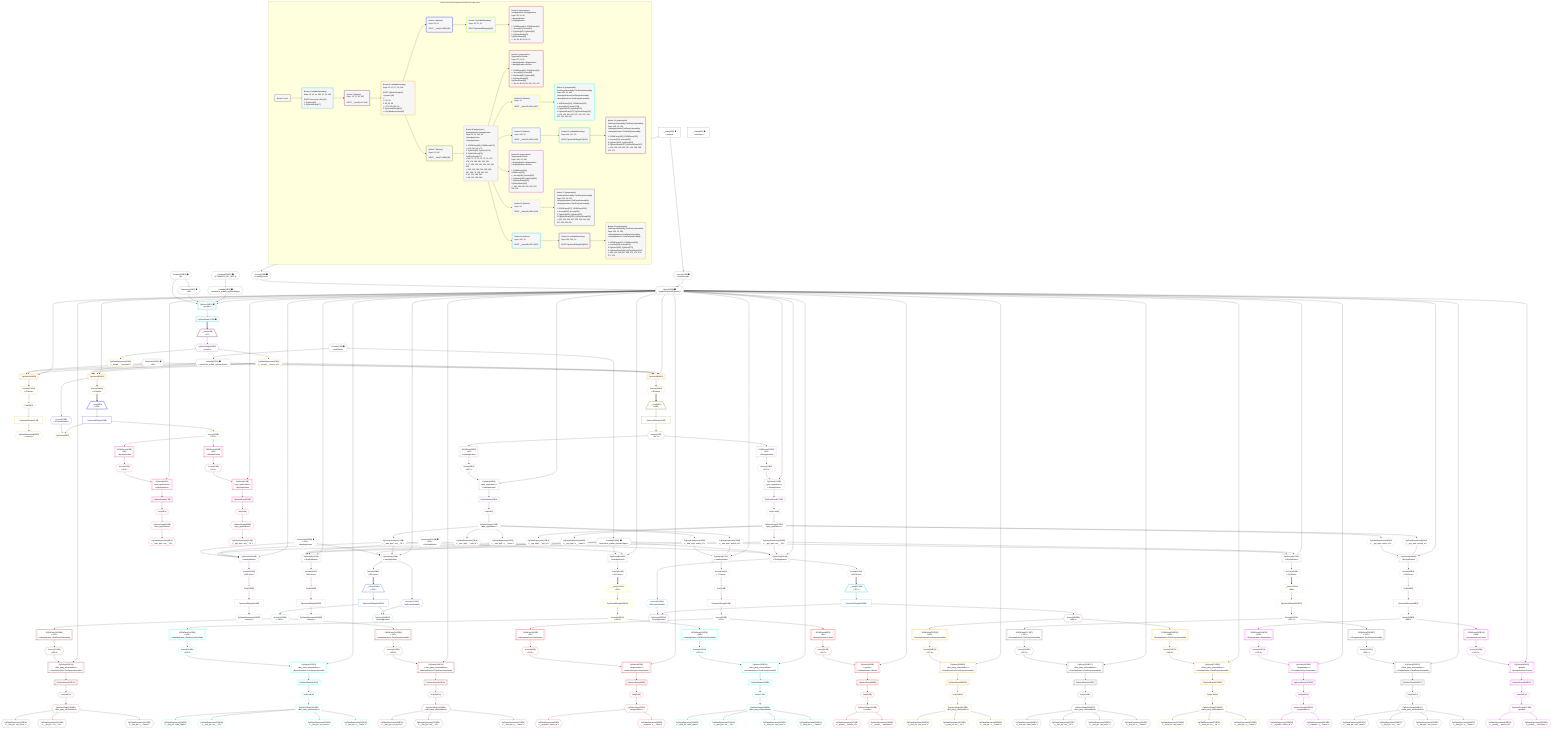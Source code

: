 %%{init: {'themeVariables': { 'fontSize': '12px'}}}%%
graph TD
    classDef path fill:#eee,stroke:#000,color:#000
    classDef plan fill:#fff,stroke-width:1px,color:#000
    classDef itemplan fill:#fff,stroke-width:2px,color:#000
    classDef unbatchedplan fill:#dff,stroke-width:1px,color:#000
    classDef sideeffectplan fill:#fcc,stroke-width:2px,color:#000
    classDef bucket fill:#f6f6f6,color:#000,stroke-width:2px,text-align:left


    %% plan dependencies
    Object13{{"Object[13∈0] ➊<br />ᐸ{pgSettings,withPgClient}ᐳ"}}:::plan
    Access11{{"Access[11∈0] ➊<br />ᐸ2.pgSettingsᐳ"}}:::plan
    Access12{{"Access[12∈0] ➊<br />ᐸ2.withPgClientᐳ"}}:::plan
    Access11 & Access12 --> Object13
    __Value2["__Value[2∈0] ➊<br />ᐸcontextᐳ"]:::plan
    __Value2 --> Access11
    __Value2 --> Access12
    Connection14{{"Connection[14∈0] ➊<br />ᐸ10ᐳ"}}:::plan
    Constant290{{"Constant[290∈0] ➊<br />ᐸ4ᐳ"}}:::plan
    Constant290 --> Connection14
    Lambda15{{"Lambda[15∈0] ➊<br />ᐸextractList_grafast_pgSelectApplyᐳ"}}:::plan
    Constant293{{"Constant[293∈0] ➊<br />ᐸ[ 'PRIMARY_KEY_ASC' ]ᐳ"}}:::plan
    Constant293 --> Lambda15
    Lambda27{{"Lambda[27∈0] ➊<br />ᐸextractList_grafast_pgSelectApplyᐳ"}}:::plan
    Constant7{{"Constant[7∈0] ➊<br />ᐸundefinedᐳ"}}:::plan
    Constant7 --> Lambda27
    Lambda105{{"Lambda[105∈0] ➊<br />ᐸextractList_grafast_pgSelectApplyᐳ"}}:::plan
    Constant7 --> Lambda105
    __Value4["__Value[4∈0] ➊<br />ᐸrootValueᐳ"]:::plan
    Connection26{{"Connection[26∈0] ➊<br />ᐸ22ᐳ"}}:::plan
    PgSelect16[["PgSelect[16∈1] ➊<br />ᐸpeopleᐳ"]]:::plan
    Object13 & Lambda15 & Connection14 & Constant290 --> PgSelect16
    PgSelectRows17[["PgSelectRows[17∈1] ➊"]]:::plan
    PgSelect16 --> PgSelectRows17
    __Item18[/"__Item[18∈2]<br />ᐸ17ᐳ"\]:::itemplan
    PgSelectRows17 ==> __Item18
    PgSelectSingle19{{"PgSelectSingle[19∈2]<br />ᐸpeopleᐳ"}}:::plan
    __Item18 --> PgSelectSingle19
    PgUnionAll28[["PgUnionAll[28∈3]"]]:::plan
    PgClassExpression20{{"PgClassExpression[20∈3]<br />ᐸ__people__.”person_id”ᐳ"}}:::plan
    Object13 & PgClassExpression20 & Lambda27 & Connection26 --> PgUnionAll28
    PgUnionAll33[["PgUnionAll[33∈3]"]]:::plan
    Object13 & PgClassExpression20 & Lambda27 & Connection26 --> PgUnionAll33
    PgUnionAll58[["PgUnionAll[58∈3]"]]:::plan
    Object13 & PgClassExpression20 & Lambda27 & Connection26 --> PgUnionAll58
    PgSelectSingle19 --> PgClassExpression20
    PgClassExpression21{{"PgClassExpression[21∈3]<br />ᐸ__people__.”username”ᐳ"}}:::plan
    PgSelectSingle19 --> PgClassExpression21
    First29{{"First[29∈3]"}}:::plan
    Access279{{"Access[279∈3]<br />ᐸ28.itemsᐳ"}}:::plan
    Access279 --> First29
    PgUnionAllSingle31["PgUnionAllSingle[31∈3]"]:::plan
    First29 --> PgUnionAllSingle31
    PgClassExpression32{{"PgClassExpression[32∈3]<br />ᐸcount(*)ᐳ"}}:::plan
    PgUnionAllSingle31 --> PgClassExpression32
    PgUnionAll28 --> Access279
    Access280{{"Access[280∈3]<br />ᐸ33.itemsᐳ"}}:::plan
    PgUnionAll33 --> Access280
    Access289{{"Access[289∈3]<br />ᐸ58.itemsᐳ"}}:::plan
    PgUnionAll58 --> Access289
    __Item35[/"__Item[35∈4]<br />ᐸ280ᐳ"\]:::itemplan
    Access280 ==> __Item35
    PgUnionAllSingle36["PgUnionAllSingle[36∈4]"]:::plan
    __Item35 --> PgUnionAllSingle36
    Access37{{"Access[37∈4]<br />ᐸ33.cursorDetailsᐳ"}}:::plan
    PgUnionAll33 --> Access37
    PgCursor38{{"PgCursor[38∈5]"}}:::plan
    PgUnionAllSingle36 & Access37 --> PgCursor38
    Access39{{"Access[39∈5]<br />ᐸ36.1ᐳ"}}:::plan
    PgUnionAllSingle36 --> Access39
    PgSelect42[["PgSelect[42∈6]<br />ᐸaws_applicationsᐳ<br />ᐳAwsApplication"]]:::plan
    Access41{{"Access[41∈6]<br />ᐸ40.0ᐳ"}}:::plan
    Object13 & Access41 --> PgSelect42
    PgSelect52[["PgSelect[52∈6]<br />ᐸgcp_applicationsᐳ<br />ᐳGcpApplication"]]:::plan
    Access51{{"Access[51∈6]<br />ᐸ50.0ᐳ"}}:::plan
    Object13 & Access51 --> PgSelect52
    JSONParse40[["JSONParse[40∈6]<br />ᐸ39ᐳ<br />ᐳAwsApplication"]]:::plan
    Access39 --> JSONParse40
    JSONParse40 --> Access41
    First46{{"First[46∈6]"}}:::plan
    PgSelectRows47[["PgSelectRows[47∈6]"]]:::plan
    PgSelectRows47 --> First46
    PgSelect42 --> PgSelectRows47
    PgSelectSingle48{{"PgSelectSingle[48∈6]<br />ᐸaws_applicationsᐳ"}}:::plan
    First46 --> PgSelectSingle48
    PgClassExpression49{{"PgClassExpression[49∈6]<br />ᐸ__aws_appl...ons__.”id”ᐳ"}}:::plan
    PgSelectSingle48 --> PgClassExpression49
    JSONParse50[["JSONParse[50∈6]<br />ᐸ39ᐳ<br />ᐳGcpApplication"]]:::plan
    Access39 --> JSONParse50
    JSONParse50 --> Access51
    First54{{"First[54∈6]"}}:::plan
    PgSelectRows55[["PgSelectRows[55∈6]"]]:::plan
    PgSelectRows55 --> First54
    PgSelect52 --> PgSelectRows55
    PgSelectSingle56{{"PgSelectSingle[56∈6]<br />ᐸgcp_applicationsᐳ"}}:::plan
    First54 --> PgSelectSingle56
    PgClassExpression57{{"PgClassExpression[57∈6]<br />ᐸ__gcp_appl...ons__.”id”ᐳ"}}:::plan
    PgSelectSingle56 --> PgClassExpression57
    __Item60[/"__Item[60∈7]<br />ᐸ289ᐳ"\]:::itemplan
    Access289 ==> __Item60
    PgUnionAllSingle61["PgUnionAllSingle[61∈7]"]:::plan
    __Item60 --> PgUnionAllSingle61
    Access62{{"Access[62∈7]<br />ᐸ61.1ᐳ"}}:::plan
    PgUnionAllSingle61 --> Access62
    PgUnionAll138[["PgUnionAll[138∈8]<br />ᐳAwsApplication"]]:::plan
    PgClassExpression73{{"PgClassExpression[73∈8]<br />ᐸ__aws_appl...ons__.”id”ᐳ"}}:::plan
    Connection136{{"Connection[136∈8] ➊<br />ᐸ134ᐳ<br />ᐳAwsApplication"}}:::plan
    Object13 & PgClassExpression73 & Lambda105 & Connection136 --> PgUnionAll138
    PgUnionAll143[["PgUnionAll[143∈8]<br />ᐳAwsApplication"]]:::plan
    Object13 & PgClassExpression73 & Lambda105 & Connection136 --> PgUnionAll143
    PgUnionAll245[["PgUnionAll[245∈8]<br />ᐳGcpApplication"]]:::plan
    PgClassExpression180{{"PgClassExpression[180∈8]<br />ᐸ__gcp_appl...ons__.”id”ᐳ"}}:::plan
    Connection243{{"Connection[243∈8] ➊<br />ᐸ241ᐳ<br />ᐳGcpApplication"}}:::plan
    Object13 & PgClassExpression180 & Lambda105 & Connection243 --> PgUnionAll245
    PgUnionAll250[["PgUnionAll[250∈8]<br />ᐳGcpApplication"]]:::plan
    Object13 & PgClassExpression180 & Lambda105 & Connection243 --> PgUnionAll250
    PgUnionAll77[["PgUnionAll[77∈8]<br />ᐳAwsApplication"]]:::plan
    PgClassExpression75{{"PgClassExpression[75∈8]<br />ᐸ__aws_appl...person_id”ᐳ"}}:::plan
    PgClassExpression76{{"PgClassExpression[76∈8]<br />ᐸ__aws_appl...zation_id”ᐳ"}}:::plan
    Object13 & PgClassExpression75 & PgClassExpression76 --> PgUnionAll77
    PgUnionAll103[["PgUnionAll[103∈8]<br />ᐳAwsApplication"]]:::plan
    Object13 & PgClassExpression73 & Lambda105 --> PgUnionAll103
    PgUnionAll184[["PgUnionAll[184∈8]<br />ᐳGcpApplication"]]:::plan
    PgClassExpression182{{"PgClassExpression[182∈8]<br />ᐸ__gcp_appl...person_id”ᐳ"}}:::plan
    PgClassExpression183{{"PgClassExpression[183∈8]<br />ᐸ__gcp_appl...zation_id”ᐳ"}}:::plan
    Object13 & PgClassExpression182 & PgClassExpression183 --> PgUnionAll184
    PgUnionAll210[["PgUnionAll[210∈8]<br />ᐳGcpApplication"]]:::plan
    Object13 & PgClassExpression180 & Lambda105 --> PgUnionAll210
    PgSelect65[["PgSelect[65∈8]<br />ᐸaws_applicationsᐳ<br />ᐳAwsApplication"]]:::plan
    Access64{{"Access[64∈8]<br />ᐸ63.0ᐳ"}}:::plan
    Object13 & Access64 --> PgSelect65
    PgSelect174[["PgSelect[174∈8]<br />ᐸgcp_applicationsᐳ<br />ᐳGcpApplication"]]:::plan
    Access173{{"Access[173∈8]<br />ᐸ172.0ᐳ"}}:::plan
    Object13 & Access173 --> PgSelect174
    JSONParse63[["JSONParse[63∈8]<br />ᐸ62ᐳ<br />ᐳAwsApplication"]]:::plan
    Access62 --> JSONParse63
    JSONParse63 --> Access64
    First69{{"First[69∈8]"}}:::plan
    PgSelectRows70[["PgSelectRows[70∈8]"]]:::plan
    PgSelectRows70 --> First69
    PgSelect65 --> PgSelectRows70
    PgSelectSingle71{{"PgSelectSingle[71∈8]<br />ᐸaws_applicationsᐳ"}}:::plan
    First69 --> PgSelectSingle71
    PgClassExpression72{{"PgClassExpression[72∈8]<br />ᐸ__aws_appl..._.”aws_id”ᐳ"}}:::plan
    PgSelectSingle71 --> PgClassExpression72
    PgSelectSingle71 --> PgClassExpression73
    PgClassExpression74{{"PgClassExpression[74∈8]<br />ᐸ__aws_appl...s__.”name”ᐳ"}}:::plan
    PgSelectSingle71 --> PgClassExpression74
    PgSelectSingle71 --> PgClassExpression75
    PgSelectSingle71 --> PgClassExpression76
    First79{{"First[79∈8]"}}:::plan
    Access284{{"Access[284∈8]<br />ᐸ77.itemsᐳ"}}:::plan
    Access284 --> First79
    PgUnionAllSingle81["PgUnionAllSingle[81∈8]"]:::plan
    First79 --> PgUnionAllSingle81
    Access82{{"Access[82∈8]<br />ᐸ81.1ᐳ"}}:::plan
    PgUnionAllSingle81 --> Access82
    First139{{"First[139∈8]"}}:::plan
    Access282{{"Access[282∈8]<br />ᐸ138.itemsᐳ"}}:::plan
    Access282 --> First139
    PgUnionAllSingle141["PgUnionAllSingle[141∈8]"]:::plan
    First139 --> PgUnionAllSingle141
    PgClassExpression142{{"PgClassExpression[142∈8]<br />ᐸcount(*)ᐳ"}}:::plan
    PgUnionAllSingle141 --> PgClassExpression142
    JSONParse172[["JSONParse[172∈8]<br />ᐸ62ᐳ<br />ᐳGcpApplication"]]:::plan
    Access62 --> JSONParse172
    JSONParse172 --> Access173
    First176{{"First[176∈8]"}}:::plan
    PgSelectRows177[["PgSelectRows[177∈8]"]]:::plan
    PgSelectRows177 --> First176
    PgSelect174 --> PgSelectRows177
    PgSelectSingle178{{"PgSelectSingle[178∈8]<br />ᐸgcp_applicationsᐳ"}}:::plan
    First176 --> PgSelectSingle178
    PgClassExpression179{{"PgClassExpression[179∈8]<br />ᐸ__gcp_appl..._.”gcp_id”ᐳ"}}:::plan
    PgSelectSingle178 --> PgClassExpression179
    PgSelectSingle178 --> PgClassExpression180
    PgClassExpression181{{"PgClassExpression[181∈8]<br />ᐸ__gcp_appl...s__.”name”ᐳ"}}:::plan
    PgSelectSingle178 --> PgClassExpression181
    PgSelectSingle178 --> PgClassExpression182
    PgSelectSingle178 --> PgClassExpression183
    First186{{"First[186∈8]"}}:::plan
    Access288{{"Access[288∈8]<br />ᐸ184.itemsᐳ"}}:::plan
    Access288 --> First186
    PgUnionAllSingle188["PgUnionAllSingle[188∈8]"]:::plan
    First186 --> PgUnionAllSingle188
    Access189{{"Access[189∈8]<br />ᐸ188.1ᐳ"}}:::plan
    PgUnionAllSingle188 --> Access189
    First246{{"First[246∈8]"}}:::plan
    Access286{{"Access[286∈8]<br />ᐸ245.itemsᐳ"}}:::plan
    Access286 --> First246
    PgUnionAllSingle248["PgUnionAllSingle[248∈8]"]:::plan
    First246 --> PgUnionAllSingle248
    PgClassExpression249{{"PgClassExpression[249∈8]<br />ᐸcount(*)ᐳ"}}:::plan
    PgUnionAllSingle248 --> PgClassExpression249
    Access281{{"Access[281∈8]<br />ᐸ103.itemsᐳ"}}:::plan
    PgUnionAll103 --> Access281
    PgUnionAll138 --> Access282
    Access283{{"Access[283∈8]<br />ᐸ143.itemsᐳ"}}:::plan
    PgUnionAll143 --> Access283
    PgUnionAll77 --> Access284
    Access285{{"Access[285∈8]<br />ᐸ210.itemsᐳ"}}:::plan
    PgUnionAll210 --> Access285
    PgUnionAll245 --> Access286
    Access287{{"Access[287∈8]<br />ᐸ250.itemsᐳ"}}:::plan
    PgUnionAll250 --> Access287
    PgUnionAll184 --> Access288
    PgSelect85[["PgSelect[85∈9]<br />ᐸorganizationsᐳ<br />ᐳAwsApplicationᐳOrganization"]]:::plan
    Access84{{"Access[84∈9]<br />ᐸ83.0ᐳ"}}:::plan
    Object13 & Access84 --> PgSelect85
    PgSelect96[["PgSelect[96∈9]<br />ᐸpeopleᐳ<br />ᐳAwsApplicationᐳPerson"]]:::plan
    Access95{{"Access[95∈9]<br />ᐸ94.0ᐳ"}}:::plan
    Object13 & Access95 --> PgSelect96
    JSONParse83[["JSONParse[83∈9]<br />ᐸ82ᐳ<br />ᐳAwsApplicationᐳOrganization"]]:::plan
    Access82 --> JSONParse83
    JSONParse83 --> Access84
    First89{{"First[89∈9]"}}:::plan
    PgSelectRows90[["PgSelectRows[90∈9]"]]:::plan
    PgSelectRows90 --> First89
    PgSelect85 --> PgSelectRows90
    PgSelectSingle91{{"PgSelectSingle[91∈9]<br />ᐸorganizationsᐳ"}}:::plan
    First89 --> PgSelectSingle91
    PgClassExpression92{{"PgClassExpression[92∈9]<br />ᐸ__organiza...zation_id”ᐳ"}}:::plan
    PgSelectSingle91 --> PgClassExpression92
    PgClassExpression93{{"PgClassExpression[93∈9]<br />ᐸ__organiza...s__.”name”ᐳ"}}:::plan
    PgSelectSingle91 --> PgClassExpression93
    JSONParse94[["JSONParse[94∈9]<br />ᐸ82ᐳ<br />ᐳAwsApplicationᐳPerson"]]:::plan
    Access82 --> JSONParse94
    JSONParse94 --> Access95
    First98{{"First[98∈9]"}}:::plan
    PgSelectRows99[["PgSelectRows[99∈9]"]]:::plan
    PgSelectRows99 --> First98
    PgSelect96 --> PgSelectRows99
    PgSelectSingle100{{"PgSelectSingle[100∈9]<br />ᐸpeopleᐳ"}}:::plan
    First98 --> PgSelectSingle100
    PgClassExpression101{{"PgClassExpression[101∈9]<br />ᐸ__people__.”person_id”ᐳ"}}:::plan
    PgSelectSingle100 --> PgClassExpression101
    PgClassExpression102{{"PgClassExpression[102∈9]<br />ᐸ__people__.”username”ᐳ"}}:::plan
    PgSelectSingle100 --> PgClassExpression102
    __Item107[/"__Item[107∈10]<br />ᐸ281ᐳ"\]:::itemplan
    Access281 ==> __Item107
    PgUnionAllSingle108["PgUnionAllSingle[108∈10]"]:::plan
    __Item107 --> PgUnionAllSingle108
    Access109{{"Access[109∈10]<br />ᐸ108.1ᐳ"}}:::plan
    PgUnionAllSingle108 --> Access109
    PgSelect112[["PgSelect[112∈11]<br />ᐸfirst_party_vulnerabilitiesᐳ<br />ᐳAwsApplicationᐳFirstPartyVulnerability"]]:::plan
    Access111{{"Access[111∈11]<br />ᐸ110.0ᐳ"}}:::plan
    Object13 & Access111 --> PgSelect112
    PgSelect125[["PgSelect[125∈11]<br />ᐸthird_party_vulnerabilitiesᐳ<br />ᐳAwsApplicationᐳThirdPartyVulnerability"]]:::plan
    Access124{{"Access[124∈11]<br />ᐸ123.0ᐳ"}}:::plan
    Object13 & Access124 --> PgSelect125
    JSONParse110[["JSONParse[110∈11]<br />ᐸ109ᐳ<br />ᐳAwsApplicationᐳFirstPartyVulnerability"]]:::plan
    Access109 --> JSONParse110
    JSONParse110 --> Access111
    First116{{"First[116∈11]"}}:::plan
    PgSelectRows117[["PgSelectRows[117∈11]"]]:::plan
    PgSelectRows117 --> First116
    PgSelect112 --> PgSelectRows117
    PgSelectSingle118{{"PgSelectSingle[118∈11]<br />ᐸfirst_party_vulnerabilitiesᐳ"}}:::plan
    First116 --> PgSelectSingle118
    PgClassExpression119{{"PgClassExpression[119∈11]<br />ᐸ__first_pa...team_name”ᐳ"}}:::plan
    PgSelectSingle118 --> PgClassExpression119
    PgClassExpression120{{"PgClassExpression[120∈11]<br />ᐸ__first_pa...ies__.”id”ᐳ"}}:::plan
    PgSelectSingle118 --> PgClassExpression120
    PgClassExpression121{{"PgClassExpression[121∈11]<br />ᐸ__first_pa...vss_score”ᐳ"}}:::plan
    PgSelectSingle118 --> PgClassExpression121
    PgClassExpression122{{"PgClassExpression[122∈11]<br />ᐸ__first_pa...s__.”name”ᐳ"}}:::plan
    PgSelectSingle118 --> PgClassExpression122
    JSONParse123[["JSONParse[123∈11]<br />ᐸ109ᐳ<br />ᐳAwsApplicationᐳThirdPartyVulnerability"]]:::plan
    Access109 --> JSONParse123
    JSONParse123 --> Access124
    First127{{"First[127∈11]"}}:::plan
    PgSelectRows128[["PgSelectRows[128∈11]"]]:::plan
    PgSelectRows128 --> First127
    PgSelect125 --> PgSelectRows128
    PgSelectSingle129{{"PgSelectSingle[129∈11]<br />ᐸthird_party_vulnerabilitiesᐳ"}}:::plan
    First127 --> PgSelectSingle129
    PgClassExpression130{{"PgClassExpression[130∈11]<br />ᐸ__third_pa...ndor_name”ᐳ"}}:::plan
    PgSelectSingle129 --> PgClassExpression130
    PgClassExpression131{{"PgClassExpression[131∈11]<br />ᐸ__third_pa...ies__.”id”ᐳ"}}:::plan
    PgSelectSingle129 --> PgClassExpression131
    PgClassExpression132{{"PgClassExpression[132∈11]<br />ᐸ__third_pa...vss_score”ᐳ"}}:::plan
    PgSelectSingle129 --> PgClassExpression132
    PgClassExpression133{{"PgClassExpression[133∈11]<br />ᐸ__third_pa...s__.”name”ᐳ"}}:::plan
    PgSelectSingle129 --> PgClassExpression133
    __Item145[/"__Item[145∈12]<br />ᐸ283ᐳ"\]:::itemplan
    Access283 ==> __Item145
    PgUnionAllSingle146["PgUnionAllSingle[146∈12]"]:::plan
    __Item145 --> PgUnionAllSingle146
    Access147{{"Access[147∈12]<br />ᐸ143.cursorDetailsᐳ"}}:::plan
    PgUnionAll143 --> Access147
    PgCursor148{{"PgCursor[148∈13]<br />ᐳAwsApplication"}}:::plan
    PgUnionAllSingle146 & Access147 --> PgCursor148
    Access149{{"Access[149∈13]<br />ᐸ146.1ᐳ"}}:::plan
    PgUnionAllSingle146 --> Access149
    PgSelect152[["PgSelect[152∈14]<br />ᐸfirst_party_vulnerabilitiesᐳ<br />ᐳAwsApplicationᐳFirstPartyVulnerability"]]:::plan
    Access151{{"Access[151∈14]<br />ᐸ150.0ᐳ"}}:::plan
    Object13 & Access151 --> PgSelect152
    PgSelect164[["PgSelect[164∈14]<br />ᐸthird_party_vulnerabilitiesᐳ<br />ᐳAwsApplicationᐳThirdPartyVulnerability"]]:::plan
    Access163{{"Access[163∈14]<br />ᐸ162.0ᐳ"}}:::plan
    Object13 & Access163 --> PgSelect164
    JSONParse150[["JSONParse[150∈14]<br />ᐸ149ᐳ<br />ᐳAwsApplicationᐳFirstPartyVulnerability"]]:::plan
    Access149 --> JSONParse150
    JSONParse150 --> Access151
    First156{{"First[156∈14]"}}:::plan
    PgSelectRows157[["PgSelectRows[157∈14]"]]:::plan
    PgSelectRows157 --> First156
    PgSelect152 --> PgSelectRows157
    PgSelectSingle158{{"PgSelectSingle[158∈14]<br />ᐸfirst_party_vulnerabilitiesᐳ"}}:::plan
    First156 --> PgSelectSingle158
    PgClassExpression159{{"PgClassExpression[159∈14]<br />ᐸ__first_pa...vss_score”ᐳ"}}:::plan
    PgSelectSingle158 --> PgClassExpression159
    PgClassExpression160{{"PgClassExpression[160∈14]<br />ᐸ__first_pa...ies__.”id”ᐳ"}}:::plan
    PgSelectSingle158 --> PgClassExpression160
    PgClassExpression161{{"PgClassExpression[161∈14]<br />ᐸ__first_pa...s__.”name”ᐳ"}}:::plan
    PgSelectSingle158 --> PgClassExpression161
    JSONParse162[["JSONParse[162∈14]<br />ᐸ149ᐳ<br />ᐳAwsApplicationᐳThirdPartyVulnerability"]]:::plan
    Access149 --> JSONParse162
    JSONParse162 --> Access163
    First166{{"First[166∈14]"}}:::plan
    PgSelectRows167[["PgSelectRows[167∈14]"]]:::plan
    PgSelectRows167 --> First166
    PgSelect164 --> PgSelectRows167
    PgSelectSingle168{{"PgSelectSingle[168∈14]<br />ᐸthird_party_vulnerabilitiesᐳ"}}:::plan
    First166 --> PgSelectSingle168
    PgClassExpression169{{"PgClassExpression[169∈14]<br />ᐸ__third_pa...vss_score”ᐳ"}}:::plan
    PgSelectSingle168 --> PgClassExpression169
    PgClassExpression170{{"PgClassExpression[170∈14]<br />ᐸ__third_pa...ies__.”id”ᐳ"}}:::plan
    PgSelectSingle168 --> PgClassExpression170
    PgClassExpression171{{"PgClassExpression[171∈14]<br />ᐸ__third_pa...s__.”name”ᐳ"}}:::plan
    PgSelectSingle168 --> PgClassExpression171
    PgSelect192[["PgSelect[192∈15]<br />ᐸorganizationsᐳ<br />ᐳGcpApplicationᐳOrganization"]]:::plan
    Access191{{"Access[191∈15]<br />ᐸ190.0ᐳ"}}:::plan
    Object13 & Access191 --> PgSelect192
    PgSelect203[["PgSelect[203∈15]<br />ᐸpeopleᐳ<br />ᐳGcpApplicationᐳPerson"]]:::plan
    Access202{{"Access[202∈15]<br />ᐸ201.0ᐳ"}}:::plan
    Object13 & Access202 --> PgSelect203
    JSONParse190[["JSONParse[190∈15]<br />ᐸ189ᐳ<br />ᐳGcpApplicationᐳOrganization"]]:::plan
    Access189 --> JSONParse190
    JSONParse190 --> Access191
    First196{{"First[196∈15]"}}:::plan
    PgSelectRows197[["PgSelectRows[197∈15]"]]:::plan
    PgSelectRows197 --> First196
    PgSelect192 --> PgSelectRows197
    PgSelectSingle198{{"PgSelectSingle[198∈15]<br />ᐸorganizationsᐳ"}}:::plan
    First196 --> PgSelectSingle198
    PgClassExpression199{{"PgClassExpression[199∈15]<br />ᐸ__organiza...zation_id”ᐳ"}}:::plan
    PgSelectSingle198 --> PgClassExpression199
    PgClassExpression200{{"PgClassExpression[200∈15]<br />ᐸ__organiza...s__.”name”ᐳ"}}:::plan
    PgSelectSingle198 --> PgClassExpression200
    JSONParse201[["JSONParse[201∈15]<br />ᐸ189ᐳ<br />ᐳGcpApplicationᐳPerson"]]:::plan
    Access189 --> JSONParse201
    JSONParse201 --> Access202
    First205{{"First[205∈15]"}}:::plan
    PgSelectRows206[["PgSelectRows[206∈15]"]]:::plan
    PgSelectRows206 --> First205
    PgSelect203 --> PgSelectRows206
    PgSelectSingle207{{"PgSelectSingle[207∈15]<br />ᐸpeopleᐳ"}}:::plan
    First205 --> PgSelectSingle207
    PgClassExpression208{{"PgClassExpression[208∈15]<br />ᐸ__people__.”person_id”ᐳ"}}:::plan
    PgSelectSingle207 --> PgClassExpression208
    PgClassExpression209{{"PgClassExpression[209∈15]<br />ᐸ__people__.”username”ᐳ"}}:::plan
    PgSelectSingle207 --> PgClassExpression209
    __Item214[/"__Item[214∈16]<br />ᐸ285ᐳ"\]:::itemplan
    Access285 ==> __Item214
    PgUnionAllSingle215["PgUnionAllSingle[215∈16]"]:::plan
    __Item214 --> PgUnionAllSingle215
    Access216{{"Access[216∈16]<br />ᐸ215.1ᐳ"}}:::plan
    PgUnionAllSingle215 --> Access216
    PgSelect219[["PgSelect[219∈17]<br />ᐸfirst_party_vulnerabilitiesᐳ<br />ᐳGcpApplicationᐳFirstPartyVulnerability"]]:::plan
    Access218{{"Access[218∈17]<br />ᐸ217.0ᐳ"}}:::plan
    Object13 & Access218 --> PgSelect219
    PgSelect232[["PgSelect[232∈17]<br />ᐸthird_party_vulnerabilitiesᐳ<br />ᐳGcpApplicationᐳThirdPartyVulnerability"]]:::plan
    Access231{{"Access[231∈17]<br />ᐸ230.0ᐳ"}}:::plan
    Object13 & Access231 --> PgSelect232
    JSONParse217[["JSONParse[217∈17]<br />ᐸ216ᐳ<br />ᐳGcpApplicationᐳFirstPartyVulnerability"]]:::plan
    Access216 --> JSONParse217
    JSONParse217 --> Access218
    First223{{"First[223∈17]"}}:::plan
    PgSelectRows224[["PgSelectRows[224∈17]"]]:::plan
    PgSelectRows224 --> First223
    PgSelect219 --> PgSelectRows224
    PgSelectSingle225{{"PgSelectSingle[225∈17]<br />ᐸfirst_party_vulnerabilitiesᐳ"}}:::plan
    First223 --> PgSelectSingle225
    PgClassExpression226{{"PgClassExpression[226∈17]<br />ᐸ__first_pa...team_name”ᐳ"}}:::plan
    PgSelectSingle225 --> PgClassExpression226
    PgClassExpression227{{"PgClassExpression[227∈17]<br />ᐸ__first_pa...ies__.”id”ᐳ"}}:::plan
    PgSelectSingle225 --> PgClassExpression227
    PgClassExpression228{{"PgClassExpression[228∈17]<br />ᐸ__first_pa...vss_score”ᐳ"}}:::plan
    PgSelectSingle225 --> PgClassExpression228
    PgClassExpression229{{"PgClassExpression[229∈17]<br />ᐸ__first_pa...s__.”name”ᐳ"}}:::plan
    PgSelectSingle225 --> PgClassExpression229
    JSONParse230[["JSONParse[230∈17]<br />ᐸ216ᐳ<br />ᐳGcpApplicationᐳThirdPartyVulnerability"]]:::plan
    Access216 --> JSONParse230
    JSONParse230 --> Access231
    First234{{"First[234∈17]"}}:::plan
    PgSelectRows235[["PgSelectRows[235∈17]"]]:::plan
    PgSelectRows235 --> First234
    PgSelect232 --> PgSelectRows235
    PgSelectSingle236{{"PgSelectSingle[236∈17]<br />ᐸthird_party_vulnerabilitiesᐳ"}}:::plan
    First234 --> PgSelectSingle236
    PgClassExpression237{{"PgClassExpression[237∈17]<br />ᐸ__third_pa...ndor_name”ᐳ"}}:::plan
    PgSelectSingle236 --> PgClassExpression237
    PgClassExpression238{{"PgClassExpression[238∈17]<br />ᐸ__third_pa...ies__.”id”ᐳ"}}:::plan
    PgSelectSingle236 --> PgClassExpression238
    PgClassExpression239{{"PgClassExpression[239∈17]<br />ᐸ__third_pa...vss_score”ᐳ"}}:::plan
    PgSelectSingle236 --> PgClassExpression239
    PgClassExpression240{{"PgClassExpression[240∈17]<br />ᐸ__third_pa...s__.”name”ᐳ"}}:::plan
    PgSelectSingle236 --> PgClassExpression240
    __Item252[/"__Item[252∈18]<br />ᐸ287ᐳ"\]:::itemplan
    Access287 ==> __Item252
    PgUnionAllSingle253["PgUnionAllSingle[253∈18]"]:::plan
    __Item252 --> PgUnionAllSingle253
    Access254{{"Access[254∈18]<br />ᐸ250.cursorDetailsᐳ"}}:::plan
    PgUnionAll250 --> Access254
    PgCursor255{{"PgCursor[255∈19]<br />ᐳGcpApplication"}}:::plan
    PgUnionAllSingle253 & Access254 --> PgCursor255
    Access256{{"Access[256∈19]<br />ᐸ253.1ᐳ"}}:::plan
    PgUnionAllSingle253 --> Access256
    PgSelect259[["PgSelect[259∈20]<br />ᐸfirst_party_vulnerabilitiesᐳ<br />ᐳGcpApplicationᐳFirstPartyVulnerability"]]:::plan
    Access258{{"Access[258∈20]<br />ᐸ257.0ᐳ"}}:::plan
    Object13 & Access258 --> PgSelect259
    PgSelect271[["PgSelect[271∈20]<br />ᐸthird_party_vulnerabilitiesᐳ<br />ᐳGcpApplicationᐳThirdPartyVulnerability"]]:::plan
    Access270{{"Access[270∈20]<br />ᐸ269.0ᐳ"}}:::plan
    Object13 & Access270 --> PgSelect271
    JSONParse257[["JSONParse[257∈20]<br />ᐸ256ᐳ<br />ᐳGcpApplicationᐳFirstPartyVulnerability"]]:::plan
    Access256 --> JSONParse257
    JSONParse257 --> Access258
    First263{{"First[263∈20]"}}:::plan
    PgSelectRows264[["PgSelectRows[264∈20]"]]:::plan
    PgSelectRows264 --> First263
    PgSelect259 --> PgSelectRows264
    PgSelectSingle265{{"PgSelectSingle[265∈20]<br />ᐸfirst_party_vulnerabilitiesᐳ"}}:::plan
    First263 --> PgSelectSingle265
    PgClassExpression266{{"PgClassExpression[266∈20]<br />ᐸ__first_pa...vss_score”ᐳ"}}:::plan
    PgSelectSingle265 --> PgClassExpression266
    PgClassExpression267{{"PgClassExpression[267∈20]<br />ᐸ__first_pa...ies__.”id”ᐳ"}}:::plan
    PgSelectSingle265 --> PgClassExpression267
    PgClassExpression268{{"PgClassExpression[268∈20]<br />ᐸ__first_pa...s__.”name”ᐳ"}}:::plan
    PgSelectSingle265 --> PgClassExpression268
    JSONParse269[["JSONParse[269∈20]<br />ᐸ256ᐳ<br />ᐳGcpApplicationᐳThirdPartyVulnerability"]]:::plan
    Access256 --> JSONParse269
    JSONParse269 --> Access270
    First273{{"First[273∈20]"}}:::plan
    PgSelectRows274[["PgSelectRows[274∈20]"]]:::plan
    PgSelectRows274 --> First273
    PgSelect271 --> PgSelectRows274
    PgSelectSingle275{{"PgSelectSingle[275∈20]<br />ᐸthird_party_vulnerabilitiesᐳ"}}:::plan
    First273 --> PgSelectSingle275
    PgClassExpression276{{"PgClassExpression[276∈20]<br />ᐸ__third_pa...vss_score”ᐳ"}}:::plan
    PgSelectSingle275 --> PgClassExpression276
    PgClassExpression277{{"PgClassExpression[277∈20]<br />ᐸ__third_pa...ies__.”id”ᐳ"}}:::plan
    PgSelectSingle275 --> PgClassExpression277
    PgClassExpression278{{"PgClassExpression[278∈20]<br />ᐸ__third_pa...s__.”name”ᐳ"}}:::plan
    PgSelectSingle275 --> PgClassExpression278

    %% define steps

    subgraph "Buckets for queries/polymorphic/person-app-vulns"
    Bucket0("Bucket 0 (root)"):::bucket
    classDef bucket0 stroke:#696969
    class Bucket0,__Value2,__Value4,Constant7,Access11,Access12,Object13,Connection14,Lambda15,Connection26,Lambda27,Lambda105,Constant290,Constant293 bucket0
    Bucket1("Bucket 1 (nullableBoundary)<br />Deps: 13, 15, 14, 290, 27, 26, 105<br /><br />ROOT Connectionᐸ10ᐳ[14]<br />1: PgSelect[16]<br />2: PgSelectRows[17]"):::bucket
    classDef bucket1 stroke:#00bfff
    class Bucket1,PgSelect16,PgSelectRows17 bucket1
    Bucket2("Bucket 2 (listItem)<br />Deps: 13, 27, 26, 105<br /><br />ROOT __Item{2}ᐸ17ᐳ[18]"):::bucket
    classDef bucket2 stroke:#7f007f
    class Bucket2,__Item18,PgSelectSingle19 bucket2
    Bucket3("Bucket 3 (nullableBoundary)<br />Deps: 19, 13, 27, 26, 105<br /><br />ROOT PgSelectSingle{2}ᐸpeopleᐳ[19]<br />1: <br />ᐳ: 20, 21<br />2: 28, 33, 58<br />ᐳ: 279, 280, 289, 29<br />3: PgUnionAllSingle[31]<br />ᐳ: PgClassExpression[32]"):::bucket
    classDef bucket3 stroke:#ffa500
    class Bucket3,PgClassExpression20,PgClassExpression21,PgUnionAll28,First29,PgUnionAllSingle31,PgClassExpression32,PgUnionAll33,PgUnionAll58,Access279,Access280,Access289 bucket3
    Bucket4("Bucket 4 (listItem)<br />Deps: 33, 13<br /><br />ROOT __Item{4}ᐸ280ᐳ[35]"):::bucket
    classDef bucket4 stroke:#0000ff
    class Bucket4,__Item35,PgUnionAllSingle36,Access37 bucket4
    Bucket5("Bucket 5 (nullableBoundary)<br />Deps: 36, 37, 13<br /><br />ROOT PgUnionAllSingle{4}[36]"):::bucket
    classDef bucket5 stroke:#7fff00
    class Bucket5,PgCursor38,Access39 bucket5
    Bucket6("Bucket 6 (polymorphic)<br />AwsApplication,GcpApplication<br />Deps: 39, 13, 36<br />ᐳAwsApplication<br />ᐳGcpApplication<br /><br />1: JSONParse[40], JSONParse[50]<br />ᐳ: Access[41], Access[51]<br />2: PgSelect[42], PgSelect[52]<br />3: PgSelectRows[47], PgSelectRows[55]<br />ᐳ: 46, 48, 49, 54, 56, 57"):::bucket
    classDef bucket6 stroke:#ff1493
    class Bucket6,JSONParse40,Access41,PgSelect42,First46,PgSelectRows47,PgSelectSingle48,PgClassExpression49,JSONParse50,Access51,PgSelect52,First54,PgSelectRows55,PgSelectSingle56,PgClassExpression57 bucket6
    Bucket7("Bucket 7 (listItem)<br />Deps: 13, 105<br /><br />ROOT __Item{7}ᐸ289ᐳ[60]"):::bucket
    classDef bucket7 stroke:#808000
    class Bucket7,__Item60,PgUnionAllSingle61,Access62 bucket7
    Bucket8("Bucket 8 (polymorphic)<br />AwsApplication,GcpApplication<br />Deps: 62, 13, 105, 61<br />ᐳAwsApplication<br />ᐳGcpApplication<br /><br />1: JSONParse[63], JSONParse[172]<br />ᐳ: 136, 243, 64, 173<br />2: PgSelect[65], PgSelect[174]<br />3: PgSelectRows[70], PgSelectRows[177]<br />ᐳ: 69, 71, 72, 73, 74, 75, 76, 176, 178, 179, 180, 181, 182, 183<br />4: 77, 103, 138, 143, 184, 210, 245, 250<br />ᐳ: 281, 282, 283, 284, 285, 286, 287, 288, 79, 139, 186, 246<br />5: 81, 141, 188, 248<br />ᐳ: 82, 142, 189, 249"):::bucket
    classDef bucket8 stroke:#dda0dd
    class Bucket8,JSONParse63,Access64,PgSelect65,First69,PgSelectRows70,PgSelectSingle71,PgClassExpression72,PgClassExpression73,PgClassExpression74,PgClassExpression75,PgClassExpression76,PgUnionAll77,First79,PgUnionAllSingle81,Access82,PgUnionAll103,Connection136,PgUnionAll138,First139,PgUnionAllSingle141,PgClassExpression142,PgUnionAll143,JSONParse172,Access173,PgSelect174,First176,PgSelectRows177,PgSelectSingle178,PgClassExpression179,PgClassExpression180,PgClassExpression181,PgClassExpression182,PgClassExpression183,PgUnionAll184,First186,PgUnionAllSingle188,Access189,PgUnionAll210,Connection243,PgUnionAll245,First246,PgUnionAllSingle248,PgClassExpression249,PgUnionAll250,Access281,Access282,Access283,Access284,Access285,Access286,Access287,Access288 bucket8
    Bucket9("Bucket 9 (polymorphic)<br />Organization,Person<br />Deps: 82, 13, 81<br />ᐳAwsApplicationᐳOrganization<br />ᐳAwsApplicationᐳPerson<br /><br />1: JSONParse[83], JSONParse[94]<br />ᐳ: Access[84], Access[95]<br />2: PgSelect[85], PgSelect[96]<br />3: PgSelectRows[90], PgSelectRows[99]<br />ᐳ: 89, 91, 92, 93, 98, 100, 101, 102"):::bucket
    classDef bucket9 stroke:#ff0000
    class Bucket9,JSONParse83,Access84,PgSelect85,First89,PgSelectRows90,PgSelectSingle91,PgClassExpression92,PgClassExpression93,JSONParse94,Access95,PgSelect96,First98,PgSelectRows99,PgSelectSingle100,PgClassExpression101,PgClassExpression102 bucket9
    Bucket10("Bucket 10 (listItem)<br />Deps: 13<br /><br />ROOT __Item{10}ᐸ281ᐳ[107]"):::bucket
    classDef bucket10 stroke:#ffff00
    class Bucket10,__Item107,PgUnionAllSingle108,Access109 bucket10
    Bucket11("Bucket 11 (polymorphic)<br />FirstPartyVulnerability,ThirdPartyVulnerability<br />Deps: 109, 13, 108<br />ᐳAwsApplicationᐳFirstPartyVulnerability<br />ᐳAwsApplicationᐳThirdPartyVulnerability<br /><br />1: JSONParse[110], JSONParse[123]<br />ᐳ: Access[111], Access[124]<br />2: PgSelect[112], PgSelect[125]<br />3: PgSelectRows[117], PgSelectRows[128]<br />ᐳ: 116, 118, 119, 120, 121, 122, 127, 129, 130, 131, 132, 133"):::bucket
    classDef bucket11 stroke:#00ffff
    class Bucket11,JSONParse110,Access111,PgSelect112,First116,PgSelectRows117,PgSelectSingle118,PgClassExpression119,PgClassExpression120,PgClassExpression121,PgClassExpression122,JSONParse123,Access124,PgSelect125,First127,PgSelectRows128,PgSelectSingle129,PgClassExpression130,PgClassExpression131,PgClassExpression132,PgClassExpression133 bucket11
    Bucket12("Bucket 12 (listItem)<br />Deps: 143, 13<br /><br />ROOT __Item{12}ᐸ283ᐳ[145]"):::bucket
    classDef bucket12 stroke:#4169e1
    class Bucket12,__Item145,PgUnionAllSingle146,Access147 bucket12
    Bucket13("Bucket 13 (nullableBoundary)<br />Deps: 146, 147, 13<br /><br />ROOT PgUnionAllSingle{12}[146]"):::bucket
    classDef bucket13 stroke:#3cb371
    class Bucket13,PgCursor148,Access149 bucket13
    Bucket14("Bucket 14 (polymorphic)<br />FirstPartyVulnerability,ThirdPartyVulnerability<br />Deps: 149, 13, 146<br />ᐳAwsApplicationᐳFirstPartyVulnerability<br />ᐳAwsApplicationᐳThirdPartyVulnerability<br /><br />1: JSONParse[150], JSONParse[162]<br />ᐳ: Access[151], Access[163]<br />2: PgSelect[152], PgSelect[164]<br />3: PgSelectRows[157], PgSelectRows[167]<br />ᐳ: 156, 158, 159, 160, 161, 166, 168, 169, 170, 171"):::bucket
    classDef bucket14 stroke:#a52a2a
    class Bucket14,JSONParse150,Access151,PgSelect152,First156,PgSelectRows157,PgSelectSingle158,PgClassExpression159,PgClassExpression160,PgClassExpression161,JSONParse162,Access163,PgSelect164,First166,PgSelectRows167,PgSelectSingle168,PgClassExpression169,PgClassExpression170,PgClassExpression171 bucket14
    Bucket15("Bucket 15 (polymorphic)<br />Organization,Person<br />Deps: 189, 13, 188<br />ᐳGcpApplicationᐳOrganization<br />ᐳGcpApplicationᐳPerson<br /><br />1: JSONParse[190], JSONParse[201]<br />ᐳ: Access[191], Access[202]<br />2: PgSelect[192], PgSelect[203]<br />3: PgSelectRows[197], PgSelectRows[206]<br />ᐳ: 196, 198, 199, 200, 205, 207, 208, 209"):::bucket
    classDef bucket15 stroke:#ff00ff
    class Bucket15,JSONParse190,Access191,PgSelect192,First196,PgSelectRows197,PgSelectSingle198,PgClassExpression199,PgClassExpression200,JSONParse201,Access202,PgSelect203,First205,PgSelectRows206,PgSelectSingle207,PgClassExpression208,PgClassExpression209 bucket15
    Bucket16("Bucket 16 (listItem)<br />Deps: 13<br /><br />ROOT __Item{16}ᐸ285ᐳ[214]"):::bucket
    classDef bucket16 stroke:#f5deb3
    class Bucket16,__Item214,PgUnionAllSingle215,Access216 bucket16
    Bucket17("Bucket 17 (polymorphic)<br />FirstPartyVulnerability,ThirdPartyVulnerability<br />Deps: 216, 13, 215<br />ᐳGcpApplicationᐳFirstPartyVulnerability<br />ᐳGcpApplicationᐳThirdPartyVulnerability<br /><br />1: JSONParse[217], JSONParse[230]<br />ᐳ: Access[218], Access[231]<br />2: PgSelect[219], PgSelect[232]<br />3: PgSelectRows[224], PgSelectRows[235]<br />ᐳ: 223, 225, 226, 227, 228, 229, 234, 236, 237, 238, 239, 240"):::bucket
    classDef bucket17 stroke:#696969
    class Bucket17,JSONParse217,Access218,PgSelect219,First223,PgSelectRows224,PgSelectSingle225,PgClassExpression226,PgClassExpression227,PgClassExpression228,PgClassExpression229,JSONParse230,Access231,PgSelect232,First234,PgSelectRows235,PgSelectSingle236,PgClassExpression237,PgClassExpression238,PgClassExpression239,PgClassExpression240 bucket17
    Bucket18("Bucket 18 (listItem)<br />Deps: 250, 13<br /><br />ROOT __Item{18}ᐸ287ᐳ[252]"):::bucket
    classDef bucket18 stroke:#00bfff
    class Bucket18,__Item252,PgUnionAllSingle253,Access254 bucket18
    Bucket19("Bucket 19 (nullableBoundary)<br />Deps: 253, 254, 13<br /><br />ROOT PgUnionAllSingle{18}[253]"):::bucket
    classDef bucket19 stroke:#7f007f
    class Bucket19,PgCursor255,Access256 bucket19
    Bucket20("Bucket 20 (polymorphic)<br />FirstPartyVulnerability,ThirdPartyVulnerability<br />Deps: 256, 13, 253<br />ᐳGcpApplicationᐳFirstPartyVulnerability<br />ᐳGcpApplicationᐳThirdPartyVulnerability<br /><br />1: JSONParse[257], JSONParse[269]<br />ᐳ: Access[258], Access[270]<br />2: PgSelect[259], PgSelect[271]<br />3: PgSelectRows[264], PgSelectRows[274]<br />ᐳ: 263, 265, 266, 267, 268, 273, 275, 276, 277, 278"):::bucket
    classDef bucket20 stroke:#ffa500
    class Bucket20,JSONParse257,Access258,PgSelect259,First263,PgSelectRows264,PgSelectSingle265,PgClassExpression266,PgClassExpression267,PgClassExpression268,JSONParse269,Access270,PgSelect271,First273,PgSelectRows274,PgSelectSingle275,PgClassExpression276,PgClassExpression277,PgClassExpression278 bucket20
    Bucket0 --> Bucket1
    Bucket1 --> Bucket2
    Bucket2 --> Bucket3
    Bucket3 --> Bucket4 & Bucket7
    Bucket4 --> Bucket5
    Bucket5 --> Bucket6
    Bucket7 --> Bucket8
    Bucket8 --> Bucket9 & Bucket10 & Bucket12 & Bucket15 & Bucket16 & Bucket18
    Bucket10 --> Bucket11
    Bucket12 --> Bucket13
    Bucket13 --> Bucket14
    Bucket16 --> Bucket17
    Bucket18 --> Bucket19
    Bucket19 --> Bucket20
    end